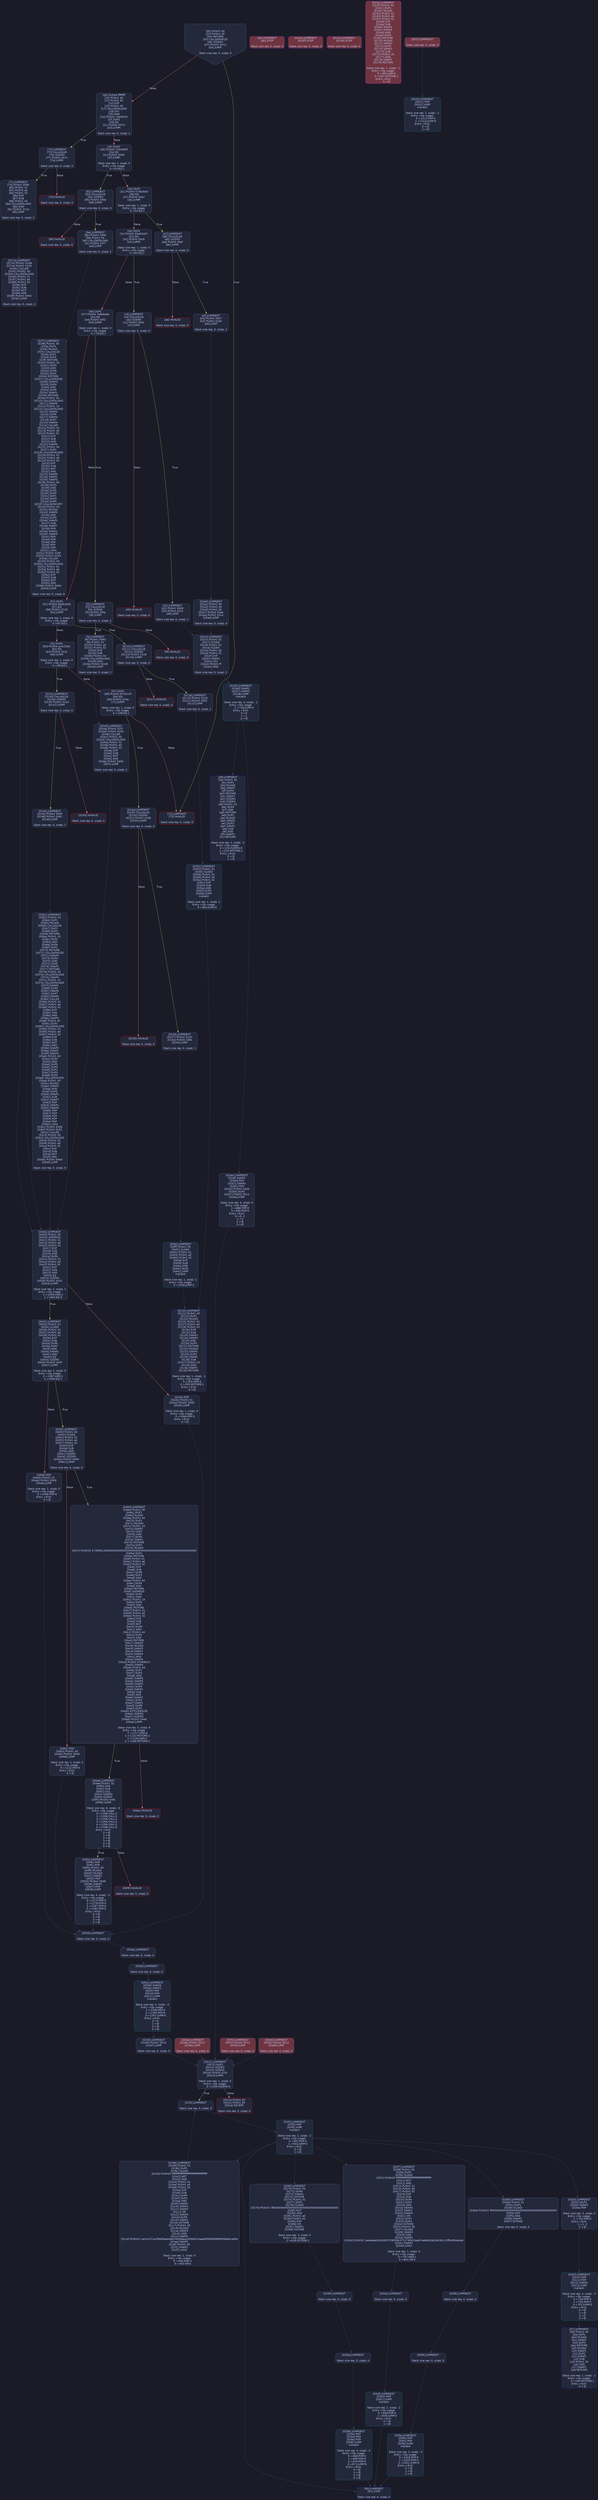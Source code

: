 digraph G {
    node [shape=box, style="filled, rounded", color="#565f89", fontcolor="#c0caf5", fontname="Helvetica", fillcolor="#24283b"];
    edge [color="#414868", fontcolor="#c0caf5", fontname="Helvetica"];
    bgcolor="#1a1b26";
    0 [ label = "[00] PUSH1 60
[02] PUSH1 40
[04] MSTORE
[05] CALLDATASIZE
[06] ISZERO
[07] PUSH2 0072
[0a] JUMPI

Stack size req: 0, sizeΔ: 0
" shape = invhouse]
    1 [ label = "[0b] PUSH4 ffffffff
[10] PUSH1 e0
[12] PUSH1 02
[14] EXP
[15] PUSH1 00
[17] CALLDATALOAD
[18] DIV
[19] AND
[1a] PUSH4 13af4035
[1f] DUP2
[20] EQ
[21] PUSH2 0074
[24] JUMPI

Stack size req: 0, sizeΔ: 1
"]
    2 [ label = "[25] DUP1
[26] PUSH4 1504460f
[2b] EQ
[2c] PUSH2 0092
[2f] JUMPI

Stack size req: 1, sizeΔ: 0
Entry->Op usage:
	0->43:EQ:1
"]
    3 [ label = "[30] DUP1
[31] PUSH4 57de26a4
[36] EQ
[37] PUSH2 00a7
[3a] JUMPI

Stack size req: 1, sizeΔ: 0
Entry->Op usage:
	0->54:EQ:1
"]
    4 [ label = "[3b] DUP1
[3c] PUSH4 59e02dd7
[41] EQ
[42] PUSH2 00c9
[45] JUMPI

Stack size req: 1, sizeΔ: 0
Entry->Op usage:
	0->65:EQ:1
"]
    5 [ label = "[46] DUP1
[47] PUSH4 7a9e5e4b
[4c] EQ
[4d] PUSH2 00f2
[50] JUMPI

Stack size req: 1, sizeΔ: 0
Entry->Op usage:
	0->76:EQ:1
"]
    6 [ label = "[51] DUP1
[52] PUSH4 8da5cb5b
[57] EQ
[58] PUSH2 0110
[5b] JUMPI

Stack size req: 1, sizeΔ: 0
Entry->Op usage:
	0->87:EQ:1
"]
    7 [ label = "[5c] DUP1
[5d] PUSH4 ac4c25b2
[62] EQ
[63] PUSH2 013c
[66] JUMPI

Stack size req: 1, sizeΔ: 0
Entry->Op usage:
	0->98:EQ:1
"]
    8 [ label = "[67] DUP1
[68] PUSH4 bf7e214f
[6d] EQ
[6e] PUSH2 014e
[71] JUMPI

Stack size req: 1, sizeΔ: 0
Entry->Op usage:
	0->109:EQ:1
"]
    9 [ label = "[72] JUMPDEST
[73] INVALID

Stack size req: 0, sizeΔ: 0
" color = "red"]
    10 [ label = "[74] JUMPDEST
[75] CALLVALUE
[76] ISZERO
[77] PUSH2 007c
[7a] JUMPI

Stack size req: 0, sizeΔ: 0
"]
    11 [ label = "[7b] INVALID

Stack size req: 0, sizeΔ: 0
" color = "red"]
    12 [ label = "[7c] JUMPDEST
[7d] PUSH2 0090
[80] PUSH1 01
[82] PUSH1 a0
[84] PUSH1 02
[86] EXP
[87] SUB
[88] PUSH1 04
[8a] CALLDATALOAD
[8b] AND
[8c] PUSH2 017a
[8f] JUMP

Stack size req: 0, sizeΔ: 2
"]
    13 [ label = "[90] JUMPDEST
[91] STOP

Stack size req: 0, sizeΔ: 0
" color = "darkblue"]
    14 [ label = "[92] JUMPDEST
[93] CALLVALUE
[94] ISZERO
[95] PUSH2 009a
[98] JUMPI

Stack size req: 0, sizeΔ: 0
"]
    15 [ label = "[99] INVALID

Stack size req: 0, sizeΔ: 0
" color = "red"]
    16 [ label = "[9a] JUMPDEST
[9b] PUSH2 0090
[9e] PUSH1 04
[a0] CALLDATALOAD
[a1] PUSH2 01f7
[a4] JUMP

Stack size req: 0, sizeΔ: 2
"]
    17 [ label = "[a5] JUMPDEST
[a6] STOP

Stack size req: 0, sizeΔ: 0
" color = "darkblue" fillcolor = "#703440"]
    18 [ label = "[a7] JUMPDEST
[a8] CALLVALUE
[a9] ISZERO
[aa] PUSH2 00af
[ad] JUMPI

Stack size req: 0, sizeΔ: 0
"]
    19 [ label = "[ae] INVALID

Stack size req: 0, sizeΔ: 0
" color = "red"]
    20 [ label = "[af] JUMPDEST
[b0] PUSH2 00b7
[b3] PUSH2 02a0
[b6] JUMP

Stack size req: 0, sizeΔ: 1
"]
    21 [ label = "[b7] JUMPDEST
[b8] PUSH1 40
[ba] DUP1
[bb] MLOAD
[bc] SWAP2
[bd] DUP3
[be] MSTORE
[bf] MLOAD
[c0] SWAP1
[c1] DUP2
[c2] SWAP1
[c3] SUB
[c4] PUSH1 20
[c6] ADD
[c7] SWAP1
[c8] RETURN

Stack size req: 1, sizeΔ: -1
Entry->Op usage:
	0->190:MSTORE:1
Entry->Exit:
	0->😵
" color = "darkblue"]
    22 [ label = "[c9] JUMPDEST
[ca] CALLVALUE
[cb] ISZERO
[cc] PUSH2 00d1
[cf] JUMPI

Stack size req: 0, sizeΔ: 0
"]
    23 [ label = "[d0] INVALID

Stack size req: 0, sizeΔ: 0
" color = "red"]
    24 [ label = "[d1] JUMPDEST
[d2] PUSH2 00d9
[d5] PUSH2 02c4
[d8] JUMP

Stack size req: 0, sizeΔ: 1
"]
    25 [ label = "[d9] JUMPDEST
[da] PUSH1 40
[dc] DUP1
[dd] MLOAD
[de] SWAP3
[df] DUP4
[e0] MSTORE
[e1] SWAP1
[e2] ISZERO
[e3] ISZERO
[e4] PUSH1 20
[e6] DUP4
[e7] ADD
[e8] MSTORE
[e9] DUP1
[ea] MLOAD
[eb] SWAP2
[ec] DUP3
[ed] SWAP1
[ee] SUB
[ef] ADD
[f0] SWAP1
[f1] RETURN

Stack size req: 2, sizeΔ: -2
Entry->Op usage:
	0->226:ISZERO:0
	1->224:MSTORE:1
Entry->Exit:
	0->😵
	1->😵
" color = "darkblue"]
    26 [ label = "[f2] JUMPDEST
[f3] CALLVALUE
[f4] ISZERO
[f5] PUSH2 00fa
[f8] JUMPI

Stack size req: 0, sizeΔ: 0
"]
    27 [ label = "[f9] INVALID

Stack size req: 0, sizeΔ: 0
" color = "red"]
    28 [ label = "[fa] JUMPDEST
[fb] PUSH2 0090
[fe] PUSH1 01
[0100] PUSH1 a0
[0102] PUSH1 02
[0104] EXP
[0105] SUB
[0106] PUSH1 04
[0108] CALLDATALOAD
[0109] AND
[010a] PUSH2 02d9
[010d] JUMP

Stack size req: 0, sizeΔ: 2
"]
    29 [ label = "[010e] JUMPDEST
[010f] STOP

Stack size req: 0, sizeΔ: 0
" color = "darkblue" fillcolor = "#703440"]
    30 [ label = "[0110] JUMPDEST
[0111] CALLVALUE
[0112] ISZERO
[0113] PUSH2 0118
[0116] JUMPI

Stack size req: 0, sizeΔ: 0
"]
    31 [ label = "[0117] INVALID

Stack size req: 0, sizeΔ: 0
" color = "red"]
    32 [ label = "[0118] JUMPDEST
[0119] PUSH2 0120
[011c] PUSH2 0352
[011f] JUMP

Stack size req: 0, sizeΔ: 1
"]
    33 [ label = "[0120] JUMPDEST
[0121] PUSH1 40
[0123] DUP1
[0124] MLOAD
[0125] PUSH1 01
[0127] PUSH1 a0
[0129] PUSH1 02
[012b] EXP
[012c] SUB
[012d] SWAP1
[012e] SWAP3
[012f] AND
[0130] DUP3
[0131] MSTORE
[0132] MLOAD
[0133] SWAP1
[0134] DUP2
[0135] SWAP1
[0136] SUB
[0137] PUSH1 20
[0139] ADD
[013a] SWAP1
[013b] RETURN

Stack size req: 1, sizeΔ: -1
Entry->Op usage:
	0->303:AND:0
	0->305:MSTORE:1
Entry->Exit:
	0->😵
" color = "darkblue"]
    34 [ label = "[013c] JUMPDEST
[013d] CALLVALUE
[013e] ISZERO
[013f] PUSH2 0144
[0142] JUMPI

Stack size req: 0, sizeΔ: 0
"]
    35 [ label = "[0143] INVALID

Stack size req: 0, sizeΔ: 0
" color = "red"]
    36 [ label = "[0144] JUMPDEST
[0145] PUSH2 0090
[0148] PUSH2 0361
[014b] JUMP

Stack size req: 0, sizeΔ: 1
"]
    37 [ label = "[014c] JUMPDEST
[014d] STOP

Stack size req: 0, sizeΔ: 0
" color = "darkblue" fillcolor = "#703440"]
    38 [ label = "[014e] JUMPDEST
[014f] CALLVALUE
[0150] ISZERO
[0151] PUSH2 0156
[0154] JUMPI

Stack size req: 0, sizeΔ: 0
"]
    39 [ label = "[0155] INVALID

Stack size req: 0, sizeΔ: 0
" color = "red"]
    40 [ label = "[0156] JUMPDEST
[0157] PUSH2 0120
[015a] PUSH2 03fe
[015d] JUMP

Stack size req: 0, sizeΔ: 1
"]
    41 [ label = "[015e] JUMPDEST
[015f] PUSH1 40
[0161] DUP1
[0162] MLOAD
[0163] PUSH1 01
[0165] PUSH1 a0
[0167] PUSH1 02
[0169] EXP
[016a] SUB
[016b] SWAP1
[016c] SWAP3
[016d] AND
[016e] DUP3
[016f] MSTORE
[0170] MLOAD
[0171] SWAP1
[0172] DUP2
[0173] SWAP1
[0174] SUB
[0175] PUSH1 20
[0177] ADD
[0178] SWAP1
[0179] RETURN

Stack size req: 1, sizeΔ: -1
Entry->Op usage:
	0->365:AND:0
	0->367:MSTORE:1
Entry->Exit:
	0->😵
" color = "darkblue" fillcolor = "#703440"]
    42 [ label = "[017a] JUMPDEST
[017b] PUSH2 0198
[017e] PUSH2 0193
[0181] CALLER
[0182] PUSH1 00
[0184] CALLDATALOAD
[0185] PUSH1 01
[0187] PUSH1 e0
[0189] PUSH1 02
[018b] EXP
[018c] SUB
[018d] NOT
[018e] AND
[018f] PUSH2 040d
[0192] JUMP

Stack size req: 0, sizeΔ: 4
"]
    43 [ label = "[0193] JUMPDEST
[0194] PUSH2 0512
[0197] JUMP

Stack size req: 0, sizeΔ: 0
"]
    44 [ label = "[0198] JUMPDEST
[0199] PUSH1 01
[019b] DUP1
[019c] SLOAD
[019d] PUSH20 ffffffffffffffffffffffffffffffffffffffff
[01b2] NOT
[01b3] AND
[01b4] PUSH1 01
[01b6] PUSH1 a0
[01b8] PUSH1 02
[01ba] EXP
[01bb] SUB
[01bc] DUP4
[01bd] DUP2
[01be] AND
[01bf] SWAP2
[01c0] SWAP1
[01c1] SWAP2
[01c2] OR
[01c3] SWAP2
[01c4] DUP3
[01c5] SWAP1
[01c6] SSTORE
[01c7] PUSH1 40
[01c9] MLOAD
[01ca] SWAP2
[01cb] AND
[01cc] SWAP1
[01cd] PUSH32 ce241d7ca1f669fee44b6fc00b8eba2df3bb514eed0f6f668f8f89096e81ed94
[01ee] SWAP1
[01ef] PUSH1 00
[01f1] SWAP1
[01f2] LOG2

Stack size req: 1, sizeΔ: 0
Entry->Op usage:
	0->446:AND:1
	0->450:OR:0
"]
    45 [ label = "[01f3] JUMPDEST

Stack size req: 0, sizeΔ: 0
"]
    46 [ label = "[01f4] JUMPDEST
[01f5] POP
[01f6] JUMP
Indirect!

Stack size req: 2, sizeΔ: -2
Entry->Op usage:
	0->501:POP:0
	1->502:JUMP:0
Entry->Exit:
	0->😵
	1->😵
" color = "teal"]
    47 [ label = "[01f7] JUMPDEST
[01f8] PUSH1 40
[01fa] DUP1
[01fb] MLOAD
[01fc] CALLVALUE
[01fd] DUP1
[01fe] DUP3
[01ff] MSTORE
[0200] PUSH1 20
[0202] DUP3
[0203] ADD
[0204] DUP4
[0205] DUP2
[0206] MSTORE
[0207] CALLDATASIZE
[0208] SWAP4
[0209] DUP4
[020a] ADD
[020b] DUP5
[020c] SWAP1
[020d] MSTORE
[020e] PUSH1 04
[0210] CALLDATALOAD
[0211] SWAP4
[0212] PUSH1 24
[0214] CALLDATALOAD
[0215] SWAP4
[0216] DUP5
[0217] SWAP4
[0218] DUP7
[0219] SWAP4
[021a] CALLER
[021b] PUSH1 01
[021d] PUSH1 a0
[021f] PUSH1 02
[0221] EXP
[0222] SUB
[0223] AND
[0224] SWAP4
[0225] PUSH1 00
[0227] DUP1
[0228] CALLDATALOAD
[0229] PUSH1 01
[022b] PUSH1 e0
[022d] PUSH1 02
[022f] EXP
[0230] SUB
[0231] NOT
[0232] AND
[0233] SWAP5
[0234] SWAP1
[0235] SWAP3
[0236] PUSH1 60
[0238] DUP3
[0239] ADD
[023a] DUP5
[023b] DUP5
[023c] DUP1
[023d] DUP3
[023e] DUP5
[023f] CALLDATACOPY
[0240] PUSH1 40
[0242] MLOAD
[0243] SWAP3
[0244] ADD
[0245] DUP3
[0246] SWAP1
[0247] SUB
[0248] SWAP7
[0249] POP
[024a] SWAP1
[024b] SWAP5
[024c] POP
[024d] POP
[024e] POP
[024f] POP
[0250] POP
[0251] LOG4
[0252] PUSH2 026f
[0255] PUSH2 0193
[0258] CALLER
[0259] PUSH1 00
[025b] CALLDATALOAD
[025c] PUSH1 01
[025e] PUSH1 e0
[0260] PUSH1 02
[0262] EXP
[0263] SUB
[0264] NOT
[0265] AND
[0266] PUSH2 040d
[0269] JUMP

Stack size req: 0, sizeΔ: 6
"]
    48 [ label = "[026a] JUMPDEST
[026b] PUSH2 0512
[026e] JUMP

Stack size req: 0, sizeΔ: 0
" fillcolor = "#703440"]
    49 [ label = "[026f] JUMPDEST
[0270] PUSH1 02
[0272] DUP4
[0273] SWAP1
[0274] SSTORE
[0275] PUSH1 01
[0277] DUP1
[0278] SLOAD
[0279] PUSH21 ff0000000000000000000000000000000000000000
[028f] NOT
[0290] AND
[0291] PUSH1 a0
[0293] PUSH1 02
[0295] EXP
[0296] OR
[0297] SWAP1
[0298] SSTORE

Stack size req: 3, sizeΔ: 0
Entry->Op usage:
	2->628:SSTORE:1
"]
    50 [ label = "[0299] JUMPDEST

Stack size req: 0, sizeΔ: 0
"]
    51 [ label = "[029a] JUMPDEST

Stack size req: 0, sizeΔ: 0
"]
    52 [ label = "[029b] JUMPDEST
[029c] POP
[029d] POP
[029e] POP
[029f] JUMP
Indirect!

Stack size req: 4, sizeΔ: -4
Entry->Op usage:
	0->668:POP:0
	1->669:POP:0
	2->670:POP:0
	3->671:JUMP:0
Entry->Exit:
	0->😵
	1->😵
	2->😵
	3->😵
" color = "teal"]
    53 [ label = "[02a0] JUMPDEST
[02a1] PUSH1 00
[02a3] PUSH1 00
[02a5] PUSH1 00
[02a7] PUSH2 02ae
[02aa] PUSH2 02c4
[02ad] JUMP

Stack size req: 0, sizeΔ: 4
"]
    54 [ label = "[02ae] JUMPDEST
[02af] SWAP2
[02b0] POP
[02b1] SWAP2
[02b2] POP
[02b3] PUSH2 02bb
[02b6] DUP2
[02b7] PUSH2 0512
[02ba] JUMP

Stack size req: 4, sizeΔ: 0
Entry->Op usage:
	2->688:POP:0
	3->690:POP:0
Entry->Exit:
	0->0, 2
	1->3
	2->😵
	3->😵
"]
    55 [ label = "[02bb] JUMPDEST
[02bc] DUP2
[02bd] SWAP3
[02be] POP

Stack size req: 3, sizeΔ: 0
Entry->Op usage:
	2->702:POP:0
Entry->Exit:
	1->1, 2
	2->😵
"]
    56 [ label = "[02bf] JUMPDEST
[02c0] POP
[02c1] POP
[02c2] SWAP1
[02c3] JUMP
Indirect!

Stack size req: 4, sizeΔ: -3
Entry->Op usage:
	0->704:POP:0
	1->705:POP:0
	3->707:JUMP:0
Entry->Exit:
	0->😵
	1->😵
	2->0
	3->😵
" color = "teal"]
    57 [ label = "[02c4] JUMPDEST
[02c5] PUSH1 02
[02c7] SLOAD
[02c8] PUSH1 01
[02ca] SLOAD
[02cb] PUSH1 a0
[02cd] PUSH1 02
[02cf] EXP
[02d0] SWAP1
[02d1] DIV
[02d2] PUSH1 ff
[02d4] AND

Stack size req: 0, sizeΔ: 2
"]
    58 [ label = "[02d5] JUMPDEST
[02d6] SWAP1
[02d7] SWAP2
[02d8] JUMP
Indirect!

Stack size req: 3, sizeΔ: -1
Entry->Op usage:
	2->728:JUMP:0
Entry->Exit:
	0->0
	1->1
	2->😵
" color = "teal"]
    59 [ label = "[02d9] JUMPDEST
[02da] PUSH2 02f7
[02dd] PUSH2 0193
[02e0] CALLER
[02e1] PUSH1 00
[02e3] CALLDATALOAD
[02e4] PUSH1 01
[02e6] PUSH1 e0
[02e8] PUSH1 02
[02ea] EXP
[02eb] SUB
[02ec] NOT
[02ed] AND
[02ee] PUSH2 040d
[02f1] JUMP

Stack size req: 0, sizeΔ: 4
"]
    60 [ label = "[02f2] JUMPDEST
[02f3] PUSH2 0512
[02f6] JUMP

Stack size req: 0, sizeΔ: 0
" fillcolor = "#703440"]
    61 [ label = "[02f7] JUMPDEST
[02f8] PUSH1 00
[02fa] DUP1
[02fb] SLOAD
[02fc] PUSH20 ffffffffffffffffffffffffffffffffffffffff
[0311] NOT
[0312] AND
[0313] PUSH1 01
[0315] PUSH1 a0
[0317] PUSH1 02
[0319] EXP
[031a] SUB
[031b] DUP4
[031c] DUP2
[031d] AND
[031e] SWAP2
[031f] SWAP1
[0320] SWAP2
[0321] OR
[0322] DUP1
[0323] DUP4
[0324] SSTORE
[0325] PUSH1 40
[0327] MLOAD
[0328] SWAP2
[0329] AND
[032a] SWAP2
[032b] PUSH32 1abebea81bfa2637f28358c371278fb15ede7ea8dd28d2e03b112ff6d936ada4
[034c] SWAP2
[034d] LOG2

Stack size req: 1, sizeΔ: 0
Entry->Op usage:
	0->797:AND:1
	0->801:OR:0
"]
    62 [ label = "[034e] JUMPDEST

Stack size req: 0, sizeΔ: 0
"]
    63 [ label = "[034f] JUMPDEST
[0350] POP
[0351] JUMP
Indirect!

Stack size req: 2, sizeΔ: -2
Entry->Op usage:
	0->848:POP:0
	1->849:JUMP:0
Entry->Exit:
	0->😵
	1->😵
" color = "teal"]
    64 [ label = "[0352] JUMPDEST
[0353] PUSH1 01
[0355] SLOAD
[0356] PUSH1 01
[0358] PUSH1 a0
[035a] PUSH1 02
[035c] EXP
[035d] SUB
[035e] AND
[035f] DUP2
[0360] JUMP
Indirect!

Stack size req: 1, sizeΔ: 1
Entry->Op usage:
	0->864:JUMP:0
" color = "teal"]
    65 [ label = "[0361] JUMPDEST
[0362] PUSH1 40
[0364] DUP1
[0365] MLOAD
[0366] CALLVALUE
[0367] DUP1
[0368] DUP3
[0369] MSTORE
[036a] PUSH1 20
[036c] DUP3
[036d] ADD
[036e] DUP4
[036f] DUP2
[0370] MSTORE
[0371] CALLDATASIZE
[0372] SWAP4
[0373] DUP4
[0374] ADD
[0375] DUP5
[0376] SWAP1
[0377] MSTORE
[0378] PUSH1 04
[037a] CALLDATALOAD
[037b] SWAP4
[037c] PUSH1 24
[037e] CALLDATALOAD
[037f] SWAP4
[0380] DUP5
[0381] SWAP4
[0382] DUP7
[0383] SWAP4
[0384] CALLER
[0385] PUSH1 01
[0387] PUSH1 a0
[0389] PUSH1 02
[038b] EXP
[038c] SUB
[038d] AND
[038e] SWAP4
[038f] PUSH1 00
[0391] DUP1
[0392] CALLDATALOAD
[0393] PUSH1 01
[0395] PUSH1 e0
[0397] PUSH1 02
[0399] EXP
[039a] SUB
[039b] NOT
[039c] AND
[039d] SWAP5
[039e] SWAP1
[039f] SWAP3
[03a0] PUSH1 60
[03a2] DUP3
[03a3] ADD
[03a4] DUP5
[03a5] DUP5
[03a6] DUP1
[03a7] DUP3
[03a8] DUP5
[03a9] CALLDATACOPY
[03aa] PUSH1 40
[03ac] MLOAD
[03ad] SWAP3
[03ae] ADD
[03af] DUP3
[03b0] SWAP1
[03b1] SUB
[03b2] SWAP7
[03b3] POP
[03b4] SWAP1
[03b5] SWAP5
[03b6] POP
[03b7] POP
[03b8] POP
[03b9] POP
[03ba] POP
[03bb] LOG4
[03bc] PUSH2 03d9
[03bf] PUSH2 0193
[03c2] CALLER
[03c3] PUSH1 00
[03c5] CALLDATALOAD
[03c6] PUSH1 01
[03c8] PUSH1 e0
[03ca] PUSH1 02
[03cc] EXP
[03cd] SUB
[03ce] NOT
[03cf] AND
[03d0] PUSH2 040d
[03d3] JUMP

Stack size req: 0, sizeΔ: 6
"]
    66 [ label = "[03d4] JUMPDEST
[03d5] PUSH2 0512
[03d8] JUMP

Stack size req: 0, sizeΔ: 0
" fillcolor = "#703440"]
    67 [ label = "[03d9] JUMPDEST
[03da] PUSH1 01
[03dc] DUP1
[03dd] SLOAD
[03de] PUSH21 ff0000000000000000000000000000000000000000
[03f4] NOT
[03f5] AND
[03f6] SWAP1
[03f7] SSTORE

Stack size req: 0, sizeΔ: 0
"]
    68 [ label = "[03f8] JUMPDEST

Stack size req: 0, sizeΔ: 0
"]
    69 [ label = "[03f9] JUMPDEST

Stack size req: 0, sizeΔ: 0
"]
    70 [ label = "[03fa] JUMPDEST
[03fb] POP
[03fc] POP
[03fd] JUMP
Indirect!

Stack size req: 3, sizeΔ: -3
Entry->Op usage:
	0->1019:POP:0
	1->1020:POP:0
	2->1021:JUMP:0
Entry->Exit:
	0->😵
	1->😵
	2->😵
" color = "teal"]
    71 [ label = "[03fe] JUMPDEST
[03ff] PUSH1 00
[0401] SLOAD
[0402] PUSH1 01
[0404] PUSH1 a0
[0406] PUSH1 02
[0408] EXP
[0409] SUB
[040a] AND
[040b] DUP2
[040c] JUMP
Indirect!

Stack size req: 1, sizeΔ: 1
Entry->Op usage:
	0->1036:JUMP:0
" color = "teal"]
    72 [ label = "[040d] JUMPDEST
[040e] PUSH1 00
[0410] ADDRESS
[0411] PUSH1 01
[0413] PUSH1 a0
[0415] PUSH1 02
[0417] EXP
[0418] SUB
[0419] AND
[041a] DUP4
[041b] PUSH1 01
[041d] PUSH1 a0
[041f] PUSH1 02
[0421] EXP
[0422] SUB
[0423] AND
[0424] EQ
[0425] ISZERO
[0426] PUSH2 0431
[0429] JUMPI

Stack size req: 2, sizeΔ: 1
Entry->Op usage:
	1->1059:AND:1
	1->1060:EQ:0
"]
    73 [ label = "[042a] POP
[042b] PUSH1 01
[042d] PUSH2 0509
[0430] JUMP

Stack size req: 1, sizeΔ: 0
Entry->Op usage:
	0->1066:POP:0
Entry->Exit:
	0->😵
"]
    74 [ label = "[0431] JUMPDEST
[0432] PUSH1 01
[0434] SLOAD
[0435] PUSH1 01
[0437] PUSH1 a0
[0439] PUSH1 02
[043b] EXP
[043c] SUB
[043d] DUP5
[043e] DUP2
[043f] AND
[0440] SWAP2
[0441] AND
[0442] EQ
[0443] ISZERO
[0444] PUSH2 044f
[0447] JUMPI

Stack size req: 3, sizeΔ: 0
Entry->Op usage:
	2->1087:AND:1
	2->1090:EQ:1
"]
    75 [ label = "[0448] POP
[0449] PUSH1 01
[044b] PUSH2 0509
[044e] JUMP

Stack size req: 1, sizeΔ: 0
Entry->Op usage:
	0->1096:POP:0
Entry->Exit:
	0->😵
"]
    76 [ label = "[044f] JUMPDEST
[0450] PUSH1 00
[0452] SLOAD
[0453] PUSH1 01
[0455] PUSH1 a0
[0457] PUSH1 02
[0459] EXP
[045a] SUB
[045b] AND
[045c] ISZERO
[045d] ISZERO
[045e] PUSH2 0469
[0461] JUMPI

Stack size req: 0, sizeΔ: 0
"]
    77 [ label = "[0462] POP
[0463] PUSH1 00
[0465] PUSH2 0509
[0468] JUMP

Stack size req: 1, sizeΔ: 0
Entry->Op usage:
	0->1122:POP:0
Entry->Exit:
	0->😵
"]
    78 [ label = "[0469] JUMPDEST
[046a] PUSH1 00
[046c] DUP1
[046d] SLOAD
[046e] PUSH1 40
[0470] DUP1
[0471] MLOAD
[0472] PUSH1 20
[0474] SWAP1
[0475] DUP2
[0476] ADD
[0477] DUP5
[0478] SWAP1
[0479] MSTORE
[047a] DUP2
[047b] MLOAD
[047c] PUSH32 b700961300000000000000000000000000000000000000000000000000000000
[049d] DUP2
[049e] MSTORE
[049f] PUSH1 01
[04a1] PUSH1 a0
[04a3] PUSH1 02
[04a5] EXP
[04a6] SUB
[04a7] DUP9
[04a8] DUP2
[04a9] AND
[04aa] PUSH1 04
[04ac] DUP4
[04ad] ADD
[04ae] MSTORE
[04af] ADDRESS
[04b0] DUP2
[04b1] AND
[04b2] PUSH1 24
[04b4] DUP4
[04b5] ADD
[04b6] MSTORE
[04b7] PUSH1 01
[04b9] PUSH1 e0
[04bb] PUSH1 02
[04bd] EXP
[04be] SUB
[04bf] NOT
[04c0] DUP9
[04c1] AND
[04c2] PUSH1 44
[04c4] DUP4
[04c5] ADD
[04c6] MSTORE
[04c7] SWAP3
[04c8] MLOAD
[04c9] SWAP3
[04ca] SWAP1
[04cb] SWAP4
[04cc] AND
[04cd] SWAP4
[04ce] PUSH4 b7009613
[04d3] SWAP4
[04d4] PUSH1 64
[04d6] DUP1
[04d7] DUP3
[04d8] ADD
[04d9] SWAP5
[04da] SWAP3
[04db] SWAP2
[04dc] DUP4
[04dd] SWAP1
[04de] SUB
[04df] ADD
[04e0] SWAP1
[04e1] DUP3
[04e2] SWAP1
[04e3] DUP8
[04e4] DUP1
[04e5] EXTCODESIZE
[04e6] ISZERO
[04e7] ISZERO
[04e8] PUSH2 04ed
[04eb] JUMPI

Stack size req: 3, sizeΔ: 9
Entry->Op usage:
	1->1217:AND:0
	1->1222:MSTORE:1
	2->1193:AND:1
	2->1198:MSTORE:1
"]
    79 [ label = "[04ec] INVALID

Stack size req: 0, sizeΔ: 0
" color = "red"]
    80 [ label = "[04ed] JUMPDEST
[04ee] PUSH1 32
[04f0] GAS
[04f1] SUB
[04f2] CALL
[04f3] ISZERO
[04f4] ISZERO
[04f5] PUSH2 04fa
[04f8] JUMPI

Stack size req: 6, sizeΔ: -6
Entry->Op usage:
	0->1266:CALL:1
	1->1266:CALL:2
	2->1266:CALL:3
	3->1266:CALL:4
	4->1266:CALL:5
	5->1266:CALL:6
Entry->Exit:
	0->😵
	1->😵
	2->😵
	3->😵
	4->😵
	5->😵
"]
    81 [ label = "[04f9] INVALID

Stack size req: 0, sizeΔ: 0
" color = "red"]
    82 [ label = "[04fa] JUMPDEST
[04fb] POP
[04fc] POP
[04fd] PUSH1 40
[04ff] MLOAD
[0500] MLOAD
[0501] SWAP2
[0502] POP
[0503] PUSH2 0509
[0506] SWAP1
[0507] POP
[0508] JUMP

Stack size req: 4, sizeΔ: -3
Entry->Op usage:
	0->1275:POP:0
	1->1276:POP:0
	2->1287:POP:0
	3->1282:POP:0
Entry->Exit:
	0->😵
	1->😵
	2->😵
	3->😵
"]
    83 [ label = "[0509] JUMPDEST

Stack size req: 0, sizeΔ: 0
"]
    84 [ label = "[050a] JUMPDEST

Stack size req: 0, sizeΔ: 0
"]
    85 [ label = "[050b] JUMPDEST

Stack size req: 0, sizeΔ: 0
"]
    86 [ label = "[050c] JUMPDEST
[050d] SWAP3
[050e] SWAP2
[050f] POP
[0510] POP
[0511] JUMP
Indirect!

Stack size req: 4, sizeΔ: -3
Entry->Op usage:
	1->1296:POP:0
	2->1295:POP:0
	3->1297:JUMP:0
Entry->Exit:
	0->0
	1->😵
	2->😵
	3->😵
" color = "teal"]
    87 [ label = "[0512] JUMPDEST
[0513] DUP1
[0514] ISZERO
[0515] ISZERO
[0516] PUSH2 01f3
[0519] JUMPI

Stack size req: 1, sizeΔ: 0
Entry->Op usage:
	0->1300:ISZERO:0
"]
    88 [ label = "[051a] PUSH1 00
[051c] PUSH1 00
[051e] REVERT

Stack size req: 0, sizeΔ: 0
" color = "red"]
    89 [ label = "[051f] JUMPDEST

Stack size req: 0, sizeΔ: 0
" fillcolor = "#703440"]
    90 [ label = "[0520] JUMPDEST
[0521] POP
[0522] JUMP
Indirect!

Stack size req: 2, sizeΔ: -2
Entry->Op usage:
	0->1313:POP:0
	1->1314:JUMP:0
Entry->Exit:
	0->😵
	1->😵
" color = "teal"]
    0 -> 1 [ label = "False" color = "#f7768e"]
    0 -> 9 [ label = "True" color = "#9ece6a"]
    1 -> 2 [ label = "False" color = "#f7768e"]
    1 -> 10 [ label = "True" color = "#9ece6a"]
    2 -> 3 [ label = "False" color = "#f7768e"]
    2 -> 14 [ label = "True" color = "#9ece6a"]
    3 -> 4 [ label = "False" color = "#f7768e"]
    3 -> 18 [ label = "True" color = "#9ece6a"]
    4 -> 5 [ label = "False" color = "#f7768e"]
    4 -> 22 [ label = "True" color = "#9ece6a"]
    5 -> 6 [ label = "False" color = "#f7768e"]
    5 -> 26 [ label = "True" color = "#9ece6a"]
    6 -> 7 [ label = "False" color = "#f7768e"]
    6 -> 30 [ label = "True" color = "#9ece6a"]
    7 -> 8 [ label = "False" color = "#f7768e"]
    7 -> 34 [ label = "True" color = "#9ece6a"]
    8 -> 9 [ label = "False" color = "#f7768e"]
    8 -> 38 [ label = "True" color = "#9ece6a"]
    10 -> 11 [ label = "False" color = "#f7768e"]
    10 -> 12 [ label = "True" color = "#9ece6a"]
    12 -> 42 [ ]
    14 -> 15 [ label = "False" color = "#f7768e"]
    14 -> 16 [ label = "True" color = "#9ece6a"]
    16 -> 47 [ ]
    18 -> 19 [ label = "False" color = "#f7768e"]
    18 -> 20 [ label = "True" color = "#9ece6a"]
    20 -> 53 [ ]
    22 -> 23 [ label = "False" color = "#f7768e"]
    22 -> 24 [ label = "True" color = "#9ece6a"]
    24 -> 57 [ ]
    26 -> 27 [ label = "False" color = "#f7768e"]
    26 -> 28 [ label = "True" color = "#9ece6a"]
    28 -> 59 [ ]
    30 -> 31 [ label = "False" color = "#f7768e"]
    30 -> 32 [ label = "True" color = "#9ece6a"]
    32 -> 64 [ ]
    34 -> 35 [ label = "False" color = "#f7768e"]
    34 -> 36 [ label = "True" color = "#9ece6a"]
    36 -> 65 [ ]
    38 -> 39 [ label = "False" color = "#f7768e"]
    38 -> 40 [ label = "True" color = "#9ece6a"]
    40 -> 71 [ ]
    42 -> 72 [ ]
    43 -> 87 [ ]
    44 -> 45 [ ]
    45 -> 46 [ ]
    47 -> 72 [ ]
    48 -> 87 [ ]
    49 -> 50 [ ]
    50 -> 51 [ ]
    51 -> 52 [ ]
    53 -> 57 [ ]
    54 -> 87 [ ]
    55 -> 56 [ ]
    57 -> 58 [ ]
    59 -> 72 [ ]
    60 -> 87 [ ]
    61 -> 62 [ ]
    62 -> 63 [ ]
    65 -> 72 [ ]
    66 -> 87 [ ]
    67 -> 68 [ ]
    68 -> 69 [ ]
    69 -> 70 [ ]
    72 -> 73 [ label = "False" color = "#f7768e"]
    72 -> 74 [ label = "True" color = "#9ece6a"]
    73 -> 83 [ ]
    74 -> 75 [ label = "False" color = "#f7768e"]
    74 -> 76 [ label = "True" color = "#9ece6a"]
    75 -> 83 [ ]
    76 -> 77 [ label = "False" color = "#f7768e"]
    76 -> 78 [ label = "True" color = "#9ece6a"]
    77 -> 83 [ ]
    78 -> 79 [ label = "False" color = "#f7768e"]
    78 -> 80 [ label = "True" color = "#9ece6a"]
    80 -> 81 [ label = "False" color = "#f7768e"]
    80 -> 82 [ label = "True" color = "#9ece6a"]
    82 -> 83 [ ]
    83 -> 84 [ ]
    84 -> 85 [ ]
    85 -> 86 [ ]
    87 -> 88 [ label = "False" color = "#f7768e"]
    87 -> 45 [ label = "True" color = "#9ece6a"]
    89 -> 90 [ ]
    86 -> 43 [ ]
    46 -> 44 [ ]
    46 -> 13 [ ]
    46 -> 49 [ ]
    52 -> 13 [ ]
    58 -> 54 [ ]
    46 -> 55 [ ]
    56 -> 21 [ ]
    58 -> 25 [ ]
    46 -> 61 [ ]
    63 -> 13 [ ]
    64 -> 33 [ ]
    46 -> 67 [ ]
    70 -> 13 [ ]
    71 -> 33 [ ]

}
